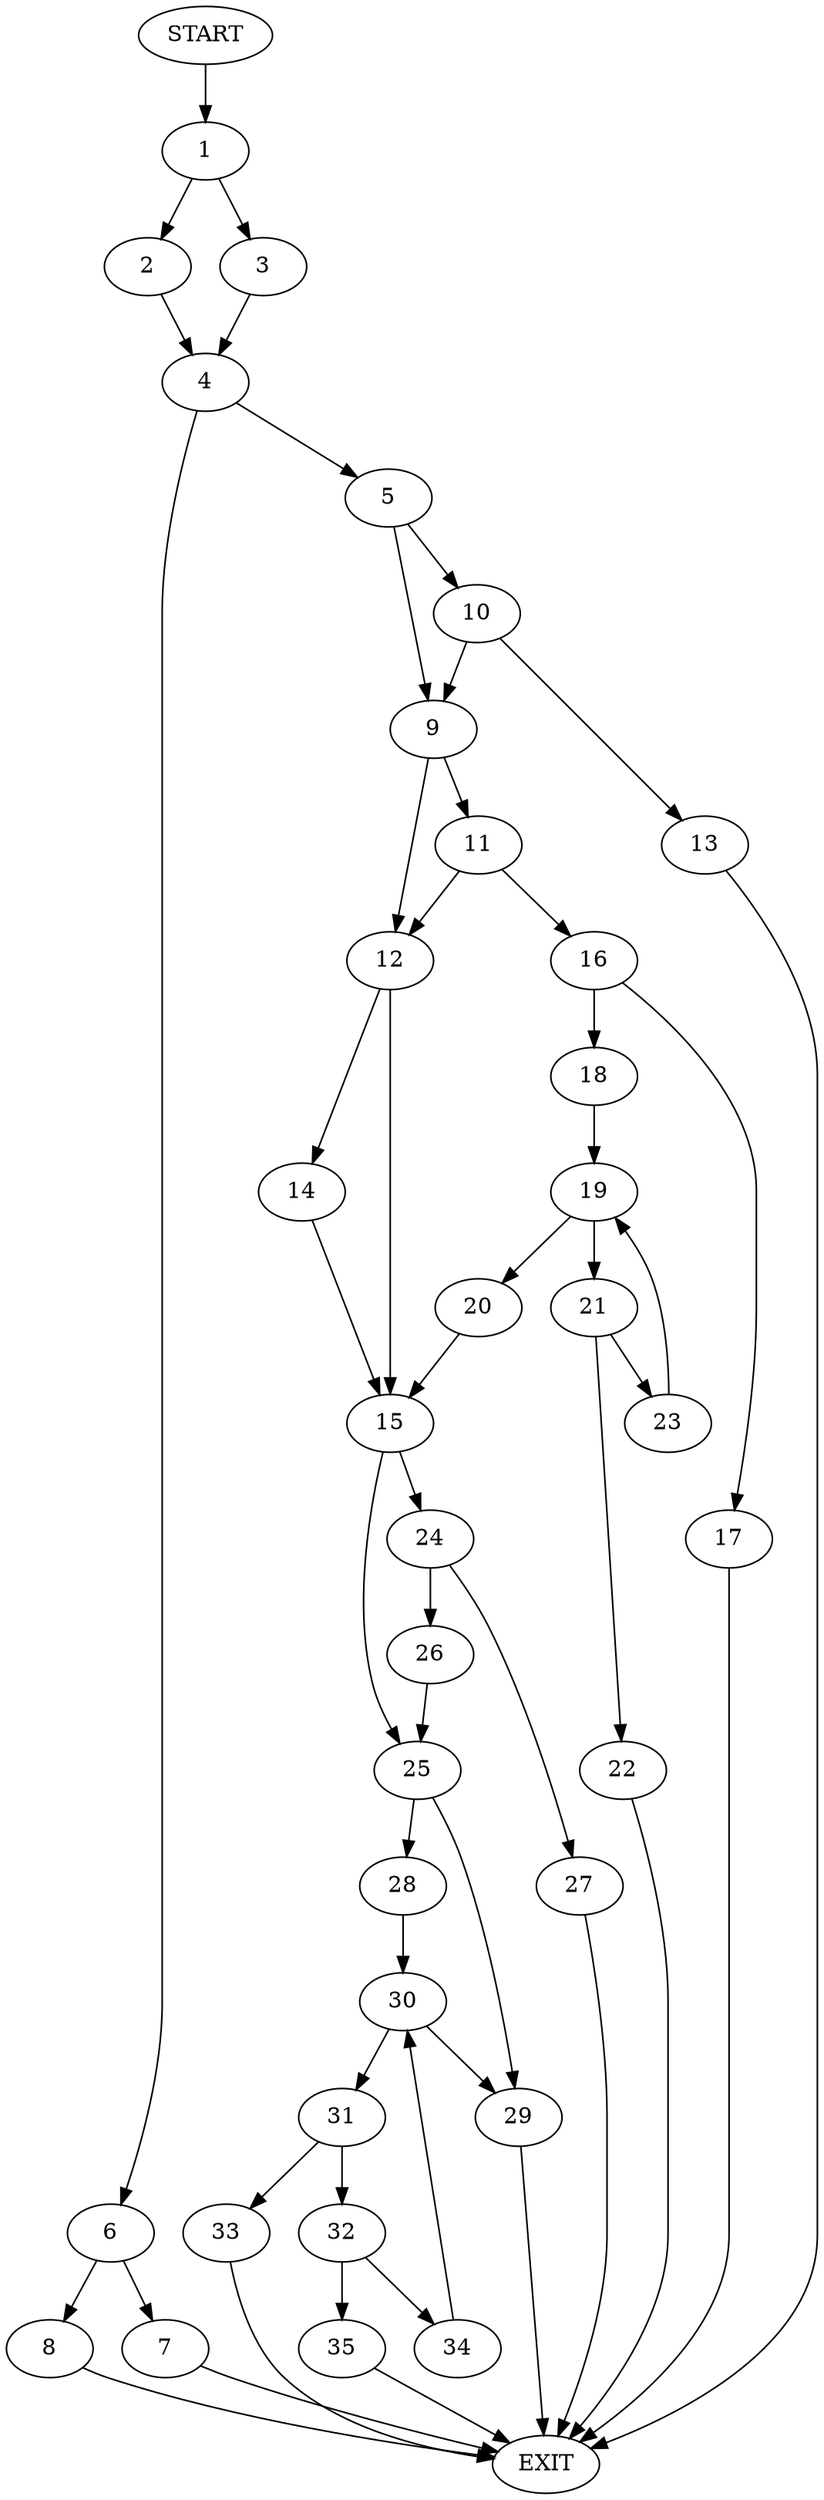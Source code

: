 digraph {
0 [label="START"]
36 [label="EXIT"]
0 -> 1
1 -> 2
1 -> 3
3 -> 4
2 -> 4
4 -> 5
4 -> 6
6 -> 7
6 -> 8
5 -> 9
5 -> 10
7 -> 36
8 -> 36
9 -> 11
9 -> 12
10 -> 9
10 -> 13
13 -> 36
12 -> 14
12 -> 15
11 -> 12
11 -> 16
16 -> 17
16 -> 18
17 -> 36
18 -> 19
19 -> 20
19 -> 21
21 -> 22
21 -> 23
20 -> 15
22 -> 36
23 -> 19
15 -> 24
15 -> 25
14 -> 15
24 -> 26
24 -> 27
25 -> 28
25 -> 29
27 -> 36
26 -> 25
29 -> 36
28 -> 30
30 -> 31
30 -> 29
31 -> 32
31 -> 33
33 -> 36
32 -> 34
32 -> 35
34 -> 30
35 -> 36
}
